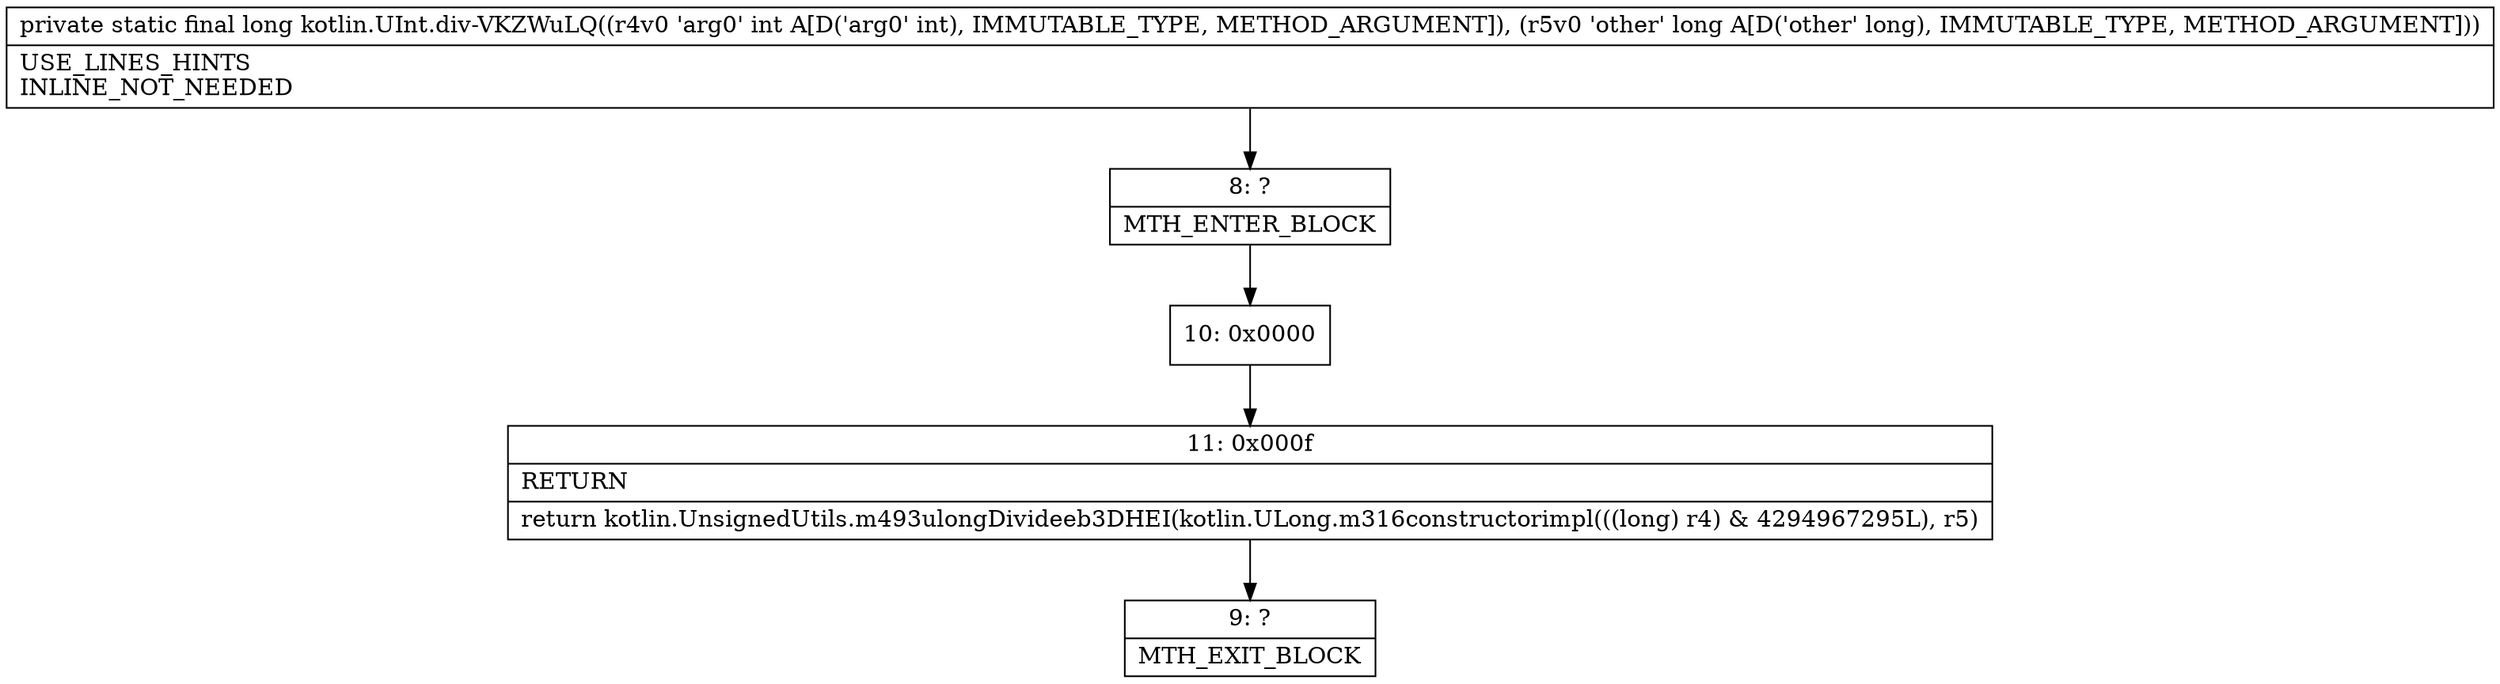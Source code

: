 digraph "CFG forkotlin.UInt.div\-VKZWuLQ(IJ)J" {
Node_8 [shape=record,label="{8\:\ ?|MTH_ENTER_BLOCK\l}"];
Node_10 [shape=record,label="{10\:\ 0x0000}"];
Node_11 [shape=record,label="{11\:\ 0x000f|RETURN\l|return kotlin.UnsignedUtils.m493ulongDivideeb3DHEI(kotlin.ULong.m316constructorimpl(((long) r4) & 4294967295L), r5)\l}"];
Node_9 [shape=record,label="{9\:\ ?|MTH_EXIT_BLOCK\l}"];
MethodNode[shape=record,label="{private static final long kotlin.UInt.div\-VKZWuLQ((r4v0 'arg0' int A[D('arg0' int), IMMUTABLE_TYPE, METHOD_ARGUMENT]), (r5v0 'other' long A[D('other' long), IMMUTABLE_TYPE, METHOD_ARGUMENT]))  | USE_LINES_HINTS\lINLINE_NOT_NEEDED\l}"];
MethodNode -> Node_8;Node_8 -> Node_10;
Node_10 -> Node_11;
Node_11 -> Node_9;
}


